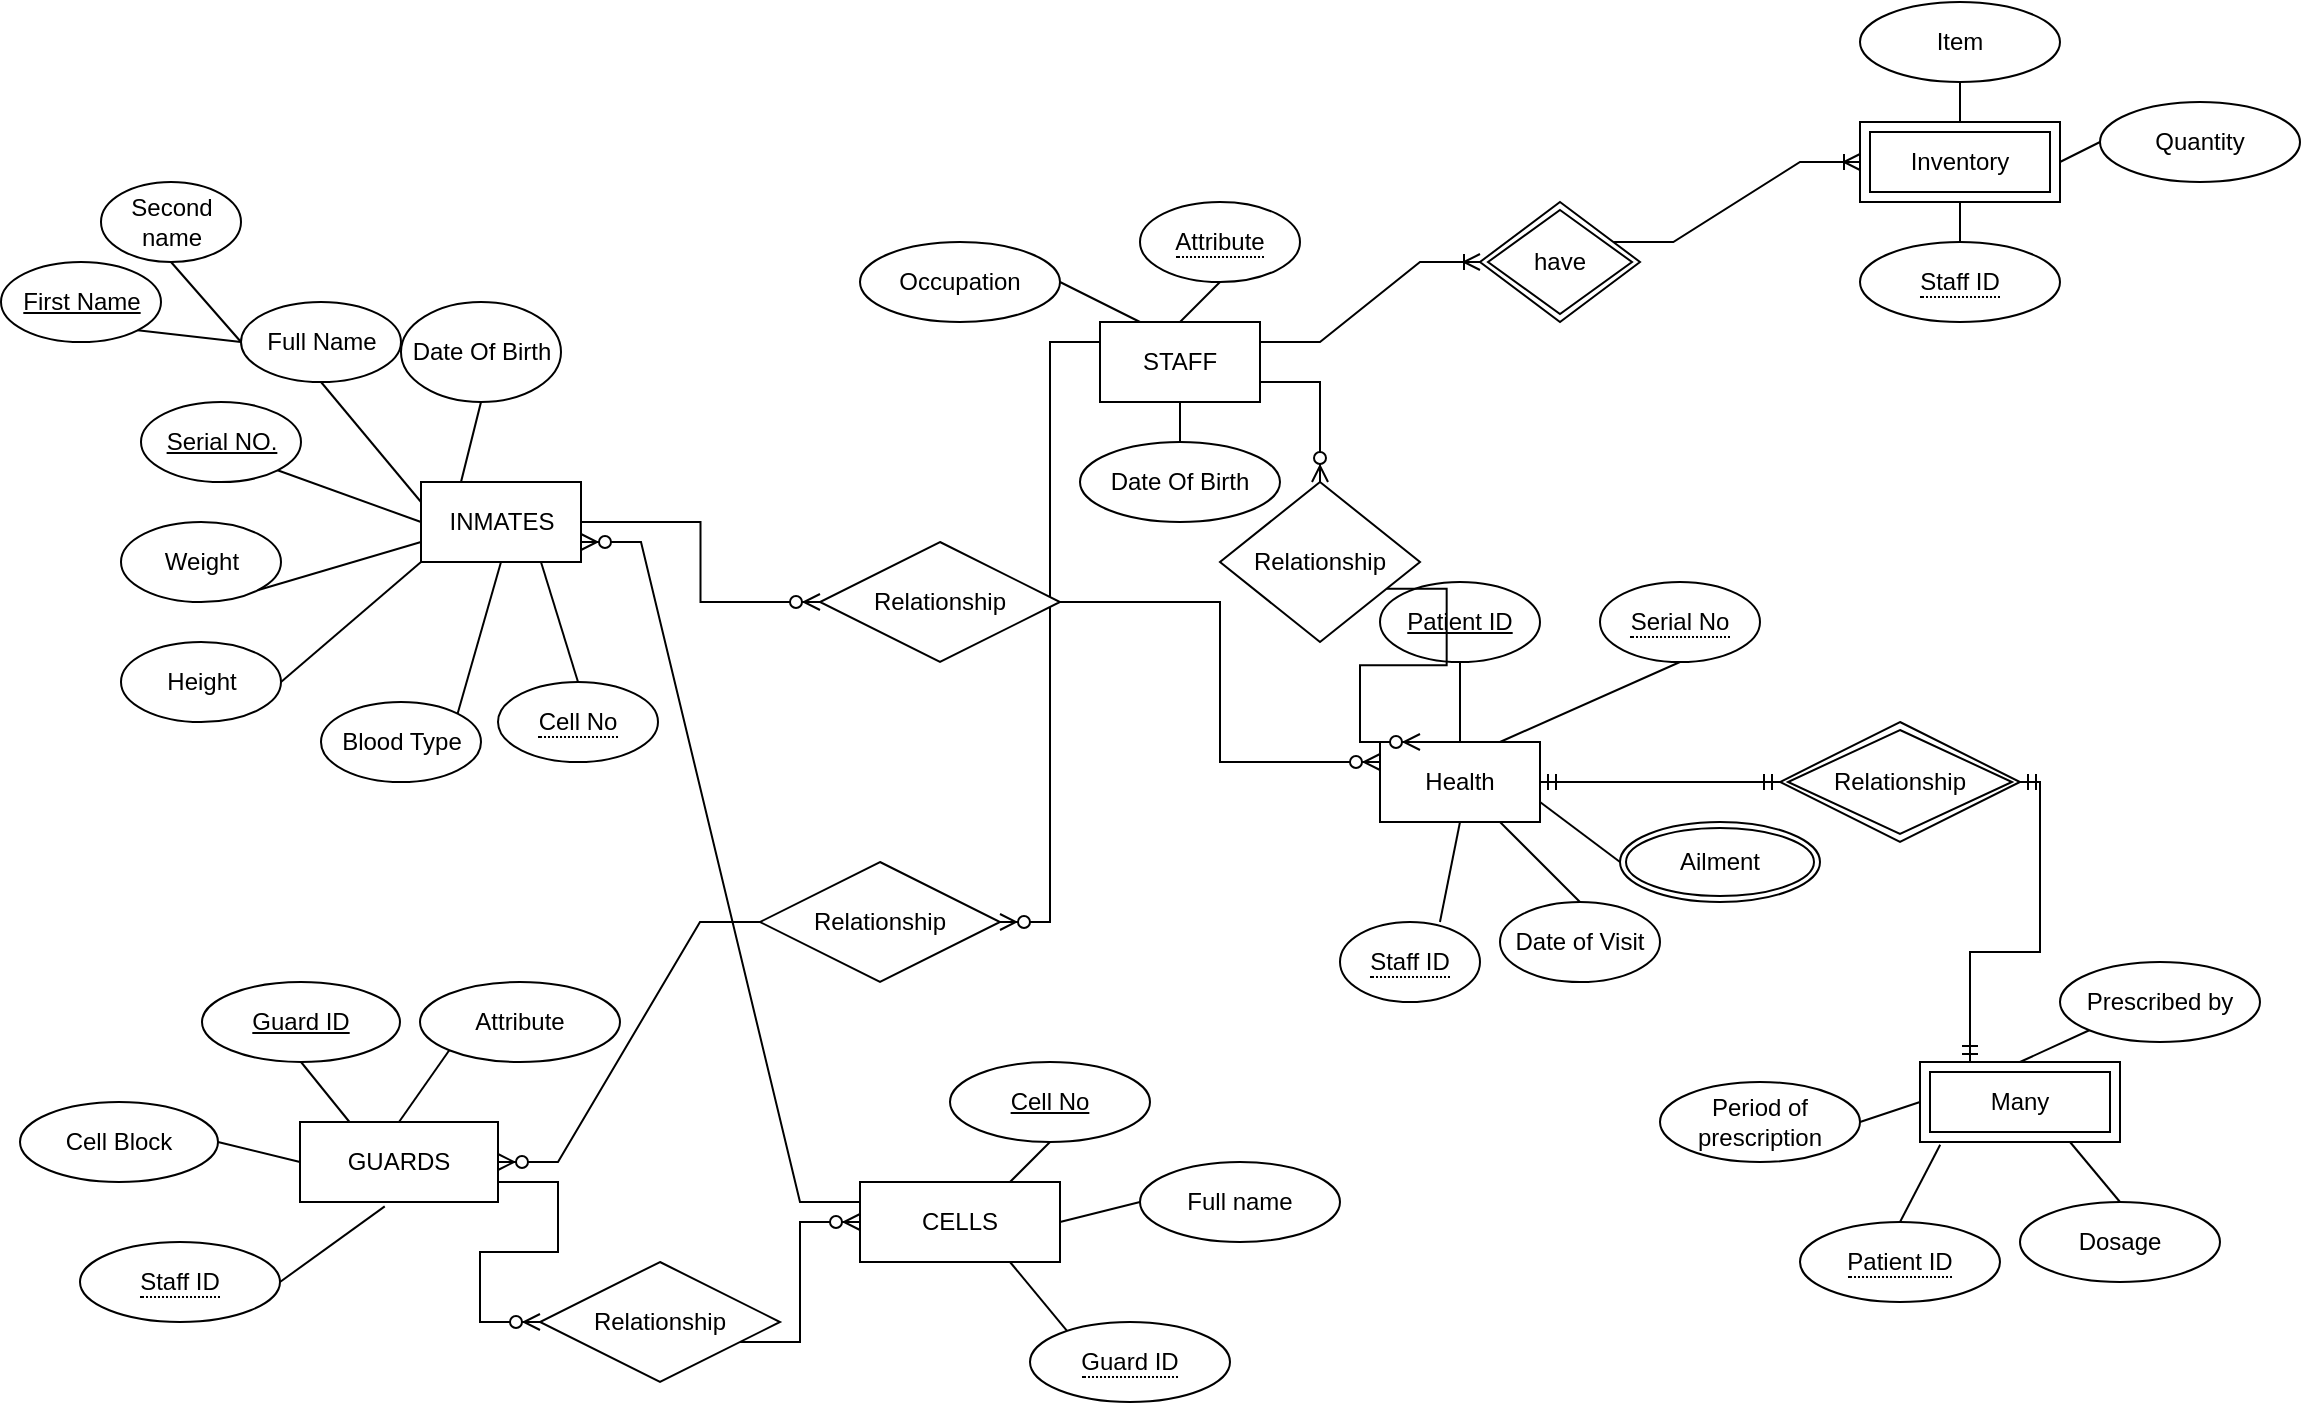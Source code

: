 <mxfile version="24.7.17">
  <diagram name="Page-1" id="HckL7VBHgkXPggD20OZW">
    <mxGraphModel dx="2350" dy="1913" grid="1" gridSize="10" guides="1" tooltips="1" connect="1" arrows="1" fold="1" page="1" pageScale="1" pageWidth="850" pageHeight="1100" math="0" shadow="0">
      <root>
        <mxCell id="0" />
        <mxCell id="1" parent="0" />
        <mxCell id="Y3uAMjKzVA9Vt2U7fmpA-17" value="INMATES" style="whiteSpace=wrap;html=1;align=center;" vertex="1" parent="1">
          <mxGeometry x="160.5" y="120" width="80" height="40" as="geometry" />
        </mxCell>
        <mxCell id="Y3uAMjKzVA9Vt2U7fmpA-18" value="STAFF" style="whiteSpace=wrap;html=1;align=center;" vertex="1" parent="1">
          <mxGeometry x="500" y="40" width="80" height="40" as="geometry" />
        </mxCell>
        <mxCell id="Y3uAMjKzVA9Vt2U7fmpA-20" value="Serial NO." style="ellipse;whiteSpace=wrap;html=1;align=center;fontStyle=4;" vertex="1" parent="1">
          <mxGeometry x="20.5" y="80" width="80" height="40" as="geometry" />
        </mxCell>
        <mxCell id="Y3uAMjKzVA9Vt2U7fmpA-29" value="Weight&lt;span style=&quot;color: rgba(0, 0, 0, 0); font-family: monospace; font-size: 0px; text-align: start; text-wrap: nowrap;&quot;&gt;%3CmxGraphModel%3E%3Croot%3E%3CmxCell%20id%3D%220%22%2F%3E%3CmxCell%20id%3D%221%22%20parent%3D%220%22%2F%3E%3CmxCell%20id%3D%222%22%20value%3D%22Attribute%22%20style%3D%22ellipse%3BwhiteSpace%3Dwrap%3Bhtml%3D1%3Balign%3Dcenter%3B%22%20vertex%3D%221%22%20parent%3D%221%22%3E%3CmxGeometry%20x%3D%2230%22%20y%3D%22310%22%20width%3D%22100%22%20height%3D%2240%22%20as%3D%22geometry%22%2F%3E%3C%2FmxCell%3E%3C%2Froot%3E%3C%2FmxGraphModel%3E&lt;/span&gt;" style="ellipse;whiteSpace=wrap;html=1;align=center;" vertex="1" parent="1">
          <mxGeometry x="10.5" y="140" width="80" height="40" as="geometry" />
        </mxCell>
        <mxCell id="Y3uAMjKzVA9Vt2U7fmpA-30" value="Blood Type" style="ellipse;whiteSpace=wrap;html=1;align=center;" vertex="1" parent="1">
          <mxGeometry x="110.5" y="230" width="80" height="40" as="geometry" />
        </mxCell>
        <mxCell id="Y3uAMjKzVA9Vt2U7fmpA-31" value="Full Name" style="ellipse;whiteSpace=wrap;html=1;align=center;" vertex="1" parent="1">
          <mxGeometry x="70.5" y="30" width="80" height="40" as="geometry" />
        </mxCell>
        <mxCell id="Y3uAMjKzVA9Vt2U7fmpA-32" value="Date Of Birth" style="ellipse;whiteSpace=wrap;html=1;align=center;" vertex="1" parent="1">
          <mxGeometry x="150.5" y="30" width="80" height="50" as="geometry" />
        </mxCell>
        <mxCell id="Y3uAMjKzVA9Vt2U7fmpA-33" value="&lt;div&gt;Height&lt;/div&gt;" style="ellipse;whiteSpace=wrap;html=1;align=center;" vertex="1" parent="1">
          <mxGeometry x="10.5" y="200" width="80" height="40" as="geometry" />
        </mxCell>
        <mxCell id="Y3uAMjKzVA9Vt2U7fmpA-43" value="First Name&lt;span style=&quot;color: rgba(0, 0, 0, 0); font-family: monospace; font-size: 0px; text-align: start; text-wrap: nowrap;&quot;&gt;%3CmxGraphModel%3E%3Croot%3E%3CmxCell%20id%3D%220%22%2F%3E%3CmxCell%20id%3D%221%22%20parent%3D%220%22%2F%3E%3CmxCell%20id%3D%222%22%20value%3D%22Attribute%22%20style%3D%22ellipse%3BwhiteSpace%3Dwrap%3Bhtml%3D1%3Balign%3Dcenter%3B%22%20vertex%3D%221%22%20parent%3D%221%22%3E%3CmxGeometry%20x%3D%2230%22%20y%3D%22310%22%20width%3D%22100%22%20height%3D%2240%22%20as%3D%22geometry%22%2F%3E%3C%2FmxCell%3E%3C%2Froot%3E%3C%2FmxGraphModel%3E&lt;/span&gt;" style="ellipse;whiteSpace=wrap;html=1;align=center;fontStyle=4;" vertex="1" parent="1">
          <mxGeometry x="-49.5" y="10" width="80" height="40" as="geometry" />
        </mxCell>
        <mxCell id="Y3uAMjKzVA9Vt2U7fmpA-44" value="Second name" style="ellipse;whiteSpace=wrap;html=1;align=center;" vertex="1" parent="1">
          <mxGeometry x="0.5" y="-30" width="70" height="40" as="geometry" />
        </mxCell>
        <mxCell id="Y3uAMjKzVA9Vt2U7fmpA-53" value="&lt;span style=&quot;border-bottom: 1px dotted&quot;&gt;Cell No&lt;/span&gt;" style="ellipse;whiteSpace=wrap;html=1;align=center;" vertex="1" parent="1">
          <mxGeometry x="199" y="220" width="80" height="40" as="geometry" />
        </mxCell>
        <mxCell id="Y3uAMjKzVA9Vt2U7fmpA-60" value="Health" style="whiteSpace=wrap;html=1;align=center;" vertex="1" parent="1">
          <mxGeometry x="640" y="250" width="80" height="40" as="geometry" />
        </mxCell>
        <mxCell id="Y3uAMjKzVA9Vt2U7fmpA-62" value="&lt;span style=&quot;border-bottom: 1px dotted&quot;&gt;Attribute&lt;/span&gt;" style="ellipse;whiteSpace=wrap;html=1;align=center;" vertex="1" parent="1">
          <mxGeometry x="520" y="-20" width="80" height="40" as="geometry" />
        </mxCell>
        <mxCell id="Y3uAMjKzVA9Vt2U7fmpA-63" value="Patient ID" style="ellipse;whiteSpace=wrap;html=1;align=center;fontStyle=4;" vertex="1" parent="1">
          <mxGeometry x="640" y="170" width="80" height="40" as="geometry" />
        </mxCell>
        <mxCell id="Y3uAMjKzVA9Vt2U7fmpA-65" value="Date of Visit" style="ellipse;whiteSpace=wrap;html=1;align=center;" vertex="1" parent="1">
          <mxGeometry x="700" y="330" width="80" height="40" as="geometry" />
        </mxCell>
        <mxCell id="Y3uAMjKzVA9Vt2U7fmpA-66" value="&lt;span style=&quot;border-bottom: 1px dotted&quot;&gt;Staff ID&lt;/span&gt;" style="ellipse;whiteSpace=wrap;html=1;align=center;" vertex="1" parent="1">
          <mxGeometry x="620" y="340" width="70" height="40" as="geometry" />
        </mxCell>
        <mxCell id="Y3uAMjKzVA9Vt2U7fmpA-74" value="" style="endArrow=none;html=1;rounded=0;entryX=0.5;entryY=1;entryDx=0;entryDy=0;exitX=0.5;exitY=0;exitDx=0;exitDy=0;" edge="1" parent="1" source="Y3uAMjKzVA9Vt2U7fmpA-18" target="Y3uAMjKzVA9Vt2U7fmpA-62">
          <mxGeometry relative="1" as="geometry">
            <mxPoint x="360" y="30" as="sourcePoint" />
            <mxPoint x="520" y="30" as="targetPoint" />
          </mxGeometry>
        </mxCell>
        <mxCell id="Y3uAMjKzVA9Vt2U7fmpA-77" value="" style="endArrow=none;html=1;rounded=0;entryX=0.5;entryY=1;entryDx=0;entryDy=0;exitX=0.75;exitY=0;exitDx=0;exitDy=0;" edge="1" parent="1" source="Y3uAMjKzVA9Vt2U7fmpA-60" target="Y3uAMjKzVA9Vt2U7fmpA-61">
          <mxGeometry relative="1" as="geometry">
            <mxPoint x="700" y="40" as="sourcePoint" />
            <mxPoint x="720" y="20" as="targetPoint" />
          </mxGeometry>
        </mxCell>
        <mxCell id="Y3uAMjKzVA9Vt2U7fmpA-78" value="" style="endArrow=none;html=1;rounded=0;exitX=0.714;exitY=0;exitDx=0;exitDy=0;exitPerimeter=0;entryX=0.5;entryY=1;entryDx=0;entryDy=0;" edge="1" parent="1" source="Y3uAMjKzVA9Vt2U7fmpA-66" target="Y3uAMjKzVA9Vt2U7fmpA-60">
          <mxGeometry relative="1" as="geometry">
            <mxPoint x="710" y="50" as="sourcePoint" />
            <mxPoint x="680" y="300" as="targetPoint" />
          </mxGeometry>
        </mxCell>
        <mxCell id="Y3uAMjKzVA9Vt2U7fmpA-80" value="" style="endArrow=none;html=1;rounded=0;entryX=0.75;entryY=1;entryDx=0;entryDy=0;exitX=0.5;exitY=0;exitDx=0;exitDy=0;" edge="1" parent="1" source="Y3uAMjKzVA9Vt2U7fmpA-65" target="Y3uAMjKzVA9Vt2U7fmpA-60">
          <mxGeometry relative="1" as="geometry">
            <mxPoint x="680" y="350" as="sourcePoint" />
            <mxPoint x="690" y="300" as="targetPoint" />
          </mxGeometry>
        </mxCell>
        <mxCell id="Y3uAMjKzVA9Vt2U7fmpA-81" value="" style="endArrow=none;html=1;rounded=0;entryX=1;entryY=0.75;entryDx=0;entryDy=0;exitX=0;exitY=0.5;exitDx=0;exitDy=0;" edge="1" parent="1" source="Y3uAMjKzVA9Vt2U7fmpA-95" target="Y3uAMjKzVA9Vt2U7fmpA-60">
          <mxGeometry relative="1" as="geometry">
            <mxPoint x="760" y="290" as="sourcePoint" />
            <mxPoint x="710" y="300" as="targetPoint" />
          </mxGeometry>
        </mxCell>
        <mxCell id="Y3uAMjKzVA9Vt2U7fmpA-82" value="" style="endArrow=none;html=1;rounded=0;entryX=0.5;entryY=0;entryDx=0;entryDy=0;exitX=0.5;exitY=1;exitDx=0;exitDy=0;" edge="1" parent="1" source="Y3uAMjKzVA9Vt2U7fmpA-63" target="Y3uAMjKzVA9Vt2U7fmpA-60">
          <mxGeometry relative="1" as="geometry">
            <mxPoint x="760" y="350" as="sourcePoint" />
            <mxPoint x="720" y="310" as="targetPoint" />
          </mxGeometry>
        </mxCell>
        <mxCell id="Y3uAMjKzVA9Vt2U7fmpA-83" value="" style="endArrow=none;html=1;rounded=0;entryX=0.5;entryY=0;entryDx=0;entryDy=0;exitX=0.75;exitY=1;exitDx=0;exitDy=0;" edge="1" parent="1" source="Y3uAMjKzVA9Vt2U7fmpA-17" target="Y3uAMjKzVA9Vt2U7fmpA-53">
          <mxGeometry relative="1" as="geometry">
            <mxPoint x="630.5" y="300" as="sourcePoint" />
            <mxPoint x="250.5" y="230" as="targetPoint" />
          </mxGeometry>
        </mxCell>
        <mxCell id="Y3uAMjKzVA9Vt2U7fmpA-84" value="" style="endArrow=none;html=1;rounded=0;entryX=1;entryY=0;entryDx=0;entryDy=0;exitX=0.5;exitY=1;exitDx=0;exitDy=0;" edge="1" parent="1" source="Y3uAMjKzVA9Vt2U7fmpA-17" target="Y3uAMjKzVA9Vt2U7fmpA-30">
          <mxGeometry relative="1" as="geometry">
            <mxPoint x="230.5" y="170" as="sourcePoint" />
            <mxPoint x="260.5" y="240" as="targetPoint" />
          </mxGeometry>
        </mxCell>
        <mxCell id="Y3uAMjKzVA9Vt2U7fmpA-85" value="" style="endArrow=none;html=1;rounded=0;entryX=1;entryY=0.5;entryDx=0;entryDy=0;exitX=0;exitY=1;exitDx=0;exitDy=0;" edge="1" parent="1" source="Y3uAMjKzVA9Vt2U7fmpA-17" target="Y3uAMjKzVA9Vt2U7fmpA-33">
          <mxGeometry relative="1" as="geometry">
            <mxPoint x="210.5" y="170" as="sourcePoint" />
            <mxPoint x="188.5" y="246" as="targetPoint" />
          </mxGeometry>
        </mxCell>
        <mxCell id="Y3uAMjKzVA9Vt2U7fmpA-86" value="" style="endArrow=none;html=1;rounded=0;entryX=1;entryY=1;entryDx=0;entryDy=0;exitX=0;exitY=0.75;exitDx=0;exitDy=0;" edge="1" parent="1" source="Y3uAMjKzVA9Vt2U7fmpA-17" target="Y3uAMjKzVA9Vt2U7fmpA-29">
          <mxGeometry relative="1" as="geometry">
            <mxPoint x="170.5" y="170" as="sourcePoint" />
            <mxPoint x="100.5" y="230" as="targetPoint" />
          </mxGeometry>
        </mxCell>
        <mxCell id="Y3uAMjKzVA9Vt2U7fmpA-87" value="" style="endArrow=none;html=1;rounded=0;entryX=1;entryY=1;entryDx=0;entryDy=0;exitX=0;exitY=0.5;exitDx=0;exitDy=0;" edge="1" parent="1" source="Y3uAMjKzVA9Vt2U7fmpA-17" target="Y3uAMjKzVA9Vt2U7fmpA-20">
          <mxGeometry relative="1" as="geometry">
            <mxPoint x="180.5" y="180" as="sourcePoint" />
            <mxPoint x="110.5" y="240" as="targetPoint" />
          </mxGeometry>
        </mxCell>
        <mxCell id="Y3uAMjKzVA9Vt2U7fmpA-88" value="" style="endArrow=none;html=1;rounded=0;exitX=0;exitY=0.25;exitDx=0;exitDy=0;entryX=0.5;entryY=1;entryDx=0;entryDy=0;" edge="1" parent="1" source="Y3uAMjKzVA9Vt2U7fmpA-17" target="Y3uAMjKzVA9Vt2U7fmpA-31">
          <mxGeometry relative="1" as="geometry">
            <mxPoint x="170.5" y="150" as="sourcePoint" />
            <mxPoint x="98.5" y="124" as="targetPoint" />
          </mxGeometry>
        </mxCell>
        <mxCell id="Y3uAMjKzVA9Vt2U7fmpA-89" value="" style="endArrow=none;html=1;rounded=0;exitX=0.25;exitY=0;exitDx=0;exitDy=0;entryX=0.5;entryY=1;entryDx=0;entryDy=0;" edge="1" parent="1" source="Y3uAMjKzVA9Vt2U7fmpA-17" target="Y3uAMjKzVA9Vt2U7fmpA-32">
          <mxGeometry relative="1" as="geometry">
            <mxPoint x="170.5" y="140" as="sourcePoint" />
            <mxPoint x="120.5" y="80" as="targetPoint" />
          </mxGeometry>
        </mxCell>
        <mxCell id="Y3uAMjKzVA9Vt2U7fmpA-90" value="" style="endArrow=none;html=1;rounded=0;exitX=0;exitY=0.5;exitDx=0;exitDy=0;entryX=0.5;entryY=1;entryDx=0;entryDy=0;" edge="1" parent="1" source="Y3uAMjKzVA9Vt2U7fmpA-31" target="Y3uAMjKzVA9Vt2U7fmpA-44">
          <mxGeometry relative="1" as="geometry">
            <mxPoint x="190.5" y="130" as="sourcePoint" />
            <mxPoint x="192.5" y="83" as="targetPoint" />
          </mxGeometry>
        </mxCell>
        <mxCell id="Y3uAMjKzVA9Vt2U7fmpA-91" value="" style="endArrow=none;html=1;rounded=0;entryX=1;entryY=1;entryDx=0;entryDy=0;" edge="1" parent="1" target="Y3uAMjKzVA9Vt2U7fmpA-43">
          <mxGeometry relative="1" as="geometry">
            <mxPoint x="70.5" y="50" as="sourcePoint" />
            <mxPoint x="202.5" y="93" as="targetPoint" />
          </mxGeometry>
        </mxCell>
        <mxCell id="Y3uAMjKzVA9Vt2U7fmpA-95" value="Ailment" style="ellipse;shape=doubleEllipse;margin=3;whiteSpace=wrap;html=1;align=center;" vertex="1" parent="1">
          <mxGeometry x="760" y="290" width="100" height="40" as="geometry" />
        </mxCell>
        <mxCell id="Y3uAMjKzVA9Vt2U7fmpA-96" value="" style="fontSize=12;html=1;endArrow=ERzeroToMany;endFill=1;rounded=0;exitX=1;exitY=0.5;exitDx=0;exitDy=0;entryX=0;entryY=0.25;entryDx=0;entryDy=0;edgeStyle=orthogonalEdgeStyle;" edge="1" parent="1" source="Y3uAMjKzVA9Vt2U7fmpA-153" target="Y3uAMjKzVA9Vt2U7fmpA-60">
          <mxGeometry width="100" height="100" relative="1" as="geometry">
            <mxPoint x="400" y="380" as="sourcePoint" />
            <mxPoint x="500" y="280" as="targetPoint" />
          </mxGeometry>
        </mxCell>
        <mxCell id="Y3uAMjKzVA9Vt2U7fmpA-61" value="&lt;span style=&quot;border-bottom: 1px dotted&quot;&gt;Serial No&lt;/span&gt;" style="ellipse;whiteSpace=wrap;html=1;align=center;" vertex="1" parent="1">
          <mxGeometry x="750" y="170" width="80" height="40" as="geometry" />
        </mxCell>
        <mxCell id="Y3uAMjKzVA9Vt2U7fmpA-101" value="" style="edgeStyle=entityRelationEdgeStyle;fontSize=12;html=1;endArrow=ERzeroToMany;endFill=1;rounded=0;exitX=1;exitY=0.75;exitDx=0;exitDy=0;entryX=0.25;entryY=0;entryDx=0;entryDy=0;" edge="1" parent="1" source="Y3uAMjKzVA9Vt2U7fmpA-159" target="Y3uAMjKzVA9Vt2U7fmpA-60">
          <mxGeometry width="100" height="100" relative="1" as="geometry">
            <mxPoint x="890" y="210" as="sourcePoint" />
            <mxPoint x="830" y="30" as="targetPoint" />
          </mxGeometry>
        </mxCell>
        <mxCell id="Y3uAMjKzVA9Vt2U7fmpA-103" value="Date Of Birth" style="ellipse;whiteSpace=wrap;html=1;align=center;" vertex="1" parent="1">
          <mxGeometry x="490" y="100" width="100" height="40" as="geometry" />
        </mxCell>
        <mxCell id="Y3uAMjKzVA9Vt2U7fmpA-104" value="" style="endArrow=none;html=1;rounded=0;exitX=0.5;exitY=0;exitDx=0;exitDy=0;entryX=0.5;entryY=1;entryDx=0;entryDy=0;" edge="1" parent="1" source="Y3uAMjKzVA9Vt2U7fmpA-103" target="Y3uAMjKzVA9Vt2U7fmpA-18">
          <mxGeometry relative="1" as="geometry">
            <mxPoint x="210" y="230" as="sourcePoint" />
            <mxPoint x="212" y="183" as="targetPoint" />
          </mxGeometry>
        </mxCell>
        <mxCell id="Y3uAMjKzVA9Vt2U7fmpA-105" value="Occupation" style="ellipse;whiteSpace=wrap;html=1;align=center;" vertex="1" parent="1">
          <mxGeometry x="380" width="100" height="40" as="geometry" />
        </mxCell>
        <mxCell id="Y3uAMjKzVA9Vt2U7fmpA-106" value="" style="endArrow=none;html=1;rounded=0;exitX=0.25;exitY=0;exitDx=0;exitDy=0;entryX=1;entryY=0.5;entryDx=0;entryDy=0;" edge="1" parent="1" source="Y3uAMjKzVA9Vt2U7fmpA-18" target="Y3uAMjKzVA9Vt2U7fmpA-105">
          <mxGeometry relative="1" as="geometry">
            <mxPoint x="220" y="240" as="sourcePoint" />
            <mxPoint x="222" y="193" as="targetPoint" />
          </mxGeometry>
        </mxCell>
        <mxCell id="Y3uAMjKzVA9Vt2U7fmpA-113" value="GUARDS" style="whiteSpace=wrap;html=1;align=center;" vertex="1" parent="1">
          <mxGeometry x="100" y="440" width="99" height="40" as="geometry" />
        </mxCell>
        <mxCell id="Y3uAMjKzVA9Vt2U7fmpA-114" value="Cell Block" style="ellipse;whiteSpace=wrap;html=1;align=center;" vertex="1" parent="1">
          <mxGeometry x="-40" y="430" width="99" height="40" as="geometry" />
        </mxCell>
        <mxCell id="Y3uAMjKzVA9Vt2U7fmpA-115" value="Guard ID" style="ellipse;whiteSpace=wrap;html=1;align=center;fontStyle=4;" vertex="1" parent="1">
          <mxGeometry x="51" y="370" width="99" height="40" as="geometry" />
        </mxCell>
        <mxCell id="Y3uAMjKzVA9Vt2U7fmpA-116" value="&lt;span style=&quot;border-bottom: 1px dotted&quot;&gt;Staff ID&lt;/span&gt;" style="ellipse;whiteSpace=wrap;html=1;align=center;" vertex="1" parent="1">
          <mxGeometry x="-10" y="500" width="100" height="40" as="geometry" />
        </mxCell>
        <mxCell id="Y3uAMjKzVA9Vt2U7fmpA-117" value="Attribute" style="ellipse;whiteSpace=wrap;html=1;align=center;" vertex="1" parent="1">
          <mxGeometry x="160" y="370" width="100" height="40" as="geometry" />
        </mxCell>
        <mxCell id="Y3uAMjKzVA9Vt2U7fmpA-118" value="" style="edgeStyle=entityRelationEdgeStyle;fontSize=12;html=1;endArrow=ERzeroToMany;endFill=1;rounded=0;entryX=1;entryY=0.5;entryDx=0;entryDy=0;exitX=0;exitY=0.5;exitDx=0;exitDy=0;" edge="1" parent="1" source="Y3uAMjKzVA9Vt2U7fmpA-151" target="Y3uAMjKzVA9Vt2U7fmpA-113">
          <mxGeometry width="100" height="100" relative="1" as="geometry">
            <mxPoint x="220" y="400" as="sourcePoint" />
            <mxPoint x="320" y="300" as="targetPoint" />
          </mxGeometry>
        </mxCell>
        <mxCell id="Y3uAMjKzVA9Vt2U7fmpA-122" value="" style="endArrow=none;html=1;rounded=0;exitX=1;exitY=0.5;exitDx=0;exitDy=0;entryX=0.428;entryY=1.055;entryDx=0;entryDy=0;entryPerimeter=0;" edge="1" parent="1" source="Y3uAMjKzVA9Vt2U7fmpA-116" target="Y3uAMjKzVA9Vt2U7fmpA-113">
          <mxGeometry relative="1" as="geometry">
            <mxPoint x="190" y="470" as="sourcePoint" />
            <mxPoint x="350" y="470" as="targetPoint" />
          </mxGeometry>
        </mxCell>
        <mxCell id="Y3uAMjKzVA9Vt2U7fmpA-123" value="" style="endArrow=none;html=1;rounded=0;exitX=0;exitY=0.5;exitDx=0;exitDy=0;entryX=1;entryY=0.5;entryDx=0;entryDy=0;" edge="1" parent="1" source="Y3uAMjKzVA9Vt2U7fmpA-113" target="Y3uAMjKzVA9Vt2U7fmpA-114">
          <mxGeometry relative="1" as="geometry">
            <mxPoint x="100" y="530" as="sourcePoint" />
            <mxPoint x="152" y="492" as="targetPoint" />
          </mxGeometry>
        </mxCell>
        <mxCell id="Y3uAMjKzVA9Vt2U7fmpA-124" value="" style="endArrow=none;html=1;rounded=0;exitX=0.25;exitY=0;exitDx=0;exitDy=0;entryX=0.5;entryY=1;entryDx=0;entryDy=0;" edge="1" parent="1" source="Y3uAMjKzVA9Vt2U7fmpA-113" target="Y3uAMjKzVA9Vt2U7fmpA-115">
          <mxGeometry relative="1" as="geometry">
            <mxPoint x="110" y="470" as="sourcePoint" />
            <mxPoint x="69" y="460" as="targetPoint" />
          </mxGeometry>
        </mxCell>
        <mxCell id="Y3uAMjKzVA9Vt2U7fmpA-125" value="" style="endArrow=none;html=1;rounded=0;exitX=0.5;exitY=0;exitDx=0;exitDy=0;entryX=0;entryY=1;entryDx=0;entryDy=0;" edge="1" parent="1" source="Y3uAMjKzVA9Vt2U7fmpA-113" target="Y3uAMjKzVA9Vt2U7fmpA-117">
          <mxGeometry relative="1" as="geometry">
            <mxPoint x="135" y="450" as="sourcePoint" />
            <mxPoint x="111" y="420" as="targetPoint" />
          </mxGeometry>
        </mxCell>
        <mxCell id="Y3uAMjKzVA9Vt2U7fmpA-126" value="CELLS" style="whiteSpace=wrap;html=1;align=center;" vertex="1" parent="1">
          <mxGeometry x="380" y="470" width="100" height="40" as="geometry" />
        </mxCell>
        <mxCell id="Y3uAMjKzVA9Vt2U7fmpA-127" value="Cell No" style="ellipse;whiteSpace=wrap;html=1;align=center;fontStyle=4;" vertex="1" parent="1">
          <mxGeometry x="425" y="410" width="100" height="40" as="geometry" />
        </mxCell>
        <mxCell id="Y3uAMjKzVA9Vt2U7fmpA-129" value="Full name" style="ellipse;whiteSpace=wrap;html=1;align=center;" vertex="1" parent="1">
          <mxGeometry x="520" y="460" width="100" height="40" as="geometry" />
        </mxCell>
        <mxCell id="Y3uAMjKzVA9Vt2U7fmpA-132" value="" style="endArrow=none;html=1;rounded=0;exitX=0.75;exitY=0;exitDx=0;exitDy=0;entryX=0.5;entryY=1;entryDx=0;entryDy=0;" edge="1" parent="1" source="Y3uAMjKzVA9Vt2U7fmpA-126" target="Y3uAMjKzVA9Vt2U7fmpA-127">
          <mxGeometry relative="1" as="geometry">
            <mxPoint x="145" y="460" as="sourcePoint" />
            <mxPoint x="121" y="430" as="targetPoint" />
          </mxGeometry>
        </mxCell>
        <mxCell id="Y3uAMjKzVA9Vt2U7fmpA-133" value="" style="endArrow=none;html=1;rounded=0;exitX=1;exitY=0.5;exitDx=0;exitDy=0;entryX=0;entryY=0.5;entryDx=0;entryDy=0;" edge="1" parent="1" source="Y3uAMjKzVA9Vt2U7fmpA-126" target="Y3uAMjKzVA9Vt2U7fmpA-129">
          <mxGeometry relative="1" as="geometry">
            <mxPoint x="465" y="480" as="sourcePoint" />
            <mxPoint x="485" y="460" as="targetPoint" />
          </mxGeometry>
        </mxCell>
        <mxCell id="Y3uAMjKzVA9Vt2U7fmpA-134" value="" style="endArrow=none;html=1;rounded=0;exitX=0.75;exitY=1;exitDx=0;exitDy=0;entryX=0;entryY=0;entryDx=0;entryDy=0;" edge="1" parent="1" source="Y3uAMjKzVA9Vt2U7fmpA-126">
          <mxGeometry relative="1" as="geometry">
            <mxPoint x="490" y="500" as="sourcePoint" />
            <mxPoint x="484.645" y="545.858" as="targetPoint" />
          </mxGeometry>
        </mxCell>
        <mxCell id="Y3uAMjKzVA9Vt2U7fmpA-136" value="" style="edgeStyle=entityRelationEdgeStyle;fontSize=12;html=1;endArrow=ERzeroToMany;endFill=1;rounded=0;entryX=1;entryY=0.75;entryDx=0;entryDy=0;exitX=0;exitY=0.25;exitDx=0;exitDy=0;" edge="1" parent="1" source="Y3uAMjKzVA9Vt2U7fmpA-126" target="Y3uAMjKzVA9Vt2U7fmpA-17">
          <mxGeometry width="100" height="100" relative="1" as="geometry">
            <mxPoint x="250" y="430" as="sourcePoint" />
            <mxPoint x="350" y="330" as="targetPoint" />
          </mxGeometry>
        </mxCell>
        <mxCell id="Y3uAMjKzVA9Vt2U7fmpA-137" value="" style="edgeStyle=entityRelationEdgeStyle;fontSize=12;html=1;endArrow=ERzeroToMany;endFill=1;rounded=0;entryX=0;entryY=0.5;entryDx=0;entryDy=0;exitX=1;exitY=0.75;exitDx=0;exitDy=0;" edge="1" parent="1" source="Y3uAMjKzVA9Vt2U7fmpA-155" target="Y3uAMjKzVA9Vt2U7fmpA-126">
          <mxGeometry width="100" height="100" relative="1" as="geometry">
            <mxPoint x="390" y="490" as="sourcePoint" />
            <mxPoint x="250" y="240" as="targetPoint" />
          </mxGeometry>
        </mxCell>
        <mxCell id="Y3uAMjKzVA9Vt2U7fmpA-138" value="&lt;span style=&quot;border-bottom: 1px dotted&quot;&gt;Guard ID&lt;/span&gt;" style="ellipse;whiteSpace=wrap;html=1;align=center;" vertex="1" parent="1">
          <mxGeometry x="465" y="540" width="100" height="40" as="geometry" />
        </mxCell>
        <mxCell id="Y3uAMjKzVA9Vt2U7fmpA-140" value="Many" style="shape=ext;margin=3;double=1;whiteSpace=wrap;html=1;align=center;" vertex="1" parent="1">
          <mxGeometry x="910" y="410" width="100" height="40" as="geometry" />
        </mxCell>
        <mxCell id="Y3uAMjKzVA9Vt2U7fmpA-141" value="Inventory" style="shape=ext;margin=3;double=1;whiteSpace=wrap;html=1;align=center;" vertex="1" parent="1">
          <mxGeometry x="880" y="-60" width="100" height="40" as="geometry" />
        </mxCell>
        <mxCell id="Y3uAMjKzVA9Vt2U7fmpA-152" value="" style="edgeStyle=orthogonalEdgeStyle;fontSize=12;html=1;endArrow=ERzeroToMany;endFill=1;rounded=0;entryX=1;entryY=0.5;entryDx=0;entryDy=0;exitX=0;exitY=0.25;exitDx=0;exitDy=0;" edge="1" parent="1" source="Y3uAMjKzVA9Vt2U7fmpA-18" target="Y3uAMjKzVA9Vt2U7fmpA-151">
          <mxGeometry width="100" height="100" relative="1" as="geometry">
            <mxPoint x="500" y="50" as="sourcePoint" />
            <mxPoint x="199" y="460" as="targetPoint" />
          </mxGeometry>
        </mxCell>
        <mxCell id="Y3uAMjKzVA9Vt2U7fmpA-151" value="Relationship" style="shape=rhombus;perimeter=rhombusPerimeter;whiteSpace=wrap;html=1;align=center;" vertex="1" parent="1">
          <mxGeometry x="330" y="310" width="120" height="60" as="geometry" />
        </mxCell>
        <mxCell id="Y3uAMjKzVA9Vt2U7fmpA-154" value="" style="fontSize=12;html=1;endArrow=ERzeroToMany;endFill=1;rounded=0;exitX=1;exitY=0.5;exitDx=0;exitDy=0;entryX=0;entryY=0.5;entryDx=0;entryDy=0;edgeStyle=orthogonalEdgeStyle;" edge="1" parent="1" source="Y3uAMjKzVA9Vt2U7fmpA-17" target="Y3uAMjKzVA9Vt2U7fmpA-153">
          <mxGeometry width="100" height="100" relative="1" as="geometry">
            <mxPoint x="240" y="220" as="sourcePoint" />
            <mxPoint x="640" y="260" as="targetPoint" />
          </mxGeometry>
        </mxCell>
        <mxCell id="Y3uAMjKzVA9Vt2U7fmpA-153" value="Relationship" style="shape=rhombus;perimeter=rhombusPerimeter;whiteSpace=wrap;html=1;align=center;" vertex="1" parent="1">
          <mxGeometry x="360" y="150" width="120" height="60" as="geometry" />
        </mxCell>
        <mxCell id="Y3uAMjKzVA9Vt2U7fmpA-156" value="" style="edgeStyle=entityRelationEdgeStyle;fontSize=12;html=1;endArrow=ERzeroToMany;endFill=1;rounded=0;entryX=0;entryY=0.5;entryDx=0;entryDy=0;exitX=1;exitY=0.75;exitDx=0;exitDy=0;" edge="1" parent="1" source="Y3uAMjKzVA9Vt2U7fmpA-113" target="Y3uAMjKzVA9Vt2U7fmpA-155">
          <mxGeometry width="100" height="100" relative="1" as="geometry">
            <mxPoint x="199" y="470" as="sourcePoint" />
            <mxPoint x="380" y="490" as="targetPoint" />
          </mxGeometry>
        </mxCell>
        <mxCell id="Y3uAMjKzVA9Vt2U7fmpA-155" value="Relationship" style="shape=rhombus;perimeter=rhombusPerimeter;whiteSpace=wrap;html=1;align=center;" vertex="1" parent="1">
          <mxGeometry x="220" y="510" width="120" height="60" as="geometry" />
        </mxCell>
        <mxCell id="Y3uAMjKzVA9Vt2U7fmpA-160" value="" style="edgeStyle=orthogonalEdgeStyle;fontSize=12;html=1;endArrow=ERzeroToMany;endFill=1;rounded=0;exitX=1;exitY=0.75;exitDx=0;exitDy=0;entryX=0.5;entryY=0;entryDx=0;entryDy=0;" edge="1" parent="1" source="Y3uAMjKzVA9Vt2U7fmpA-18" target="Y3uAMjKzVA9Vt2U7fmpA-159">
          <mxGeometry width="100" height="100" relative="1" as="geometry">
            <mxPoint x="580" y="70" as="sourcePoint" />
            <mxPoint x="660" y="250" as="targetPoint" />
          </mxGeometry>
        </mxCell>
        <mxCell id="Y3uAMjKzVA9Vt2U7fmpA-159" value="Relationship" style="shape=rhombus;perimeter=rhombusPerimeter;whiteSpace=wrap;html=1;align=center;" vertex="1" parent="1">
          <mxGeometry x="560" y="120" width="100" height="80" as="geometry" />
        </mxCell>
        <mxCell id="Y3uAMjKzVA9Vt2U7fmpA-162" value="&lt;span style=&quot;border-bottom: 1px dotted&quot;&gt;Patient ID&lt;/span&gt;" style="ellipse;whiteSpace=wrap;html=1;align=center;" vertex="1" parent="1">
          <mxGeometry x="850" y="490" width="100" height="40" as="geometry" />
        </mxCell>
        <mxCell id="Y3uAMjKzVA9Vt2U7fmpA-166" value="" style="edgeStyle=orthogonalEdgeStyle;fontSize=12;html=1;endArrow=ERmandOne;startArrow=ERmandOne;rounded=0;exitX=1;exitY=0.5;exitDx=0;exitDy=0;entryX=0.25;entryY=0;entryDx=0;entryDy=0;" edge="1" parent="1" source="Y3uAMjKzVA9Vt2U7fmpA-158" target="Y3uAMjKzVA9Vt2U7fmpA-140">
          <mxGeometry width="100" height="100" relative="1" as="geometry">
            <mxPoint x="790" y="350" as="sourcePoint" />
            <mxPoint x="890" y="250" as="targetPoint" />
          </mxGeometry>
        </mxCell>
        <mxCell id="Y3uAMjKzVA9Vt2U7fmpA-168" value="" style="fontSize=12;html=1;endArrow=ERmandOne;startArrow=ERmandOne;rounded=0;exitX=1;exitY=0.5;exitDx=0;exitDy=0;entryX=0;entryY=0.5;entryDx=0;entryDy=0;edgeStyle=orthogonalEdgeStyle;" edge="1" parent="1" source="Y3uAMjKzVA9Vt2U7fmpA-60" target="Y3uAMjKzVA9Vt2U7fmpA-158">
          <mxGeometry width="100" height="100" relative="1" as="geometry">
            <mxPoint x="720" y="270" as="sourcePoint" />
            <mxPoint x="960" y="410" as="targetPoint" />
          </mxGeometry>
        </mxCell>
        <mxCell id="Y3uAMjKzVA9Vt2U7fmpA-158" value="Relationship" style="shape=rhombus;double=1;perimeter=rhombusPerimeter;whiteSpace=wrap;html=1;align=center;" vertex="1" parent="1">
          <mxGeometry x="840" y="240" width="120" height="60" as="geometry" />
        </mxCell>
        <mxCell id="Y3uAMjKzVA9Vt2U7fmpA-170" value="" style="endArrow=none;html=1;rounded=0;exitX=1;exitY=0.5;exitDx=0;exitDy=0;entryX=0;entryY=0.5;entryDx=0;entryDy=0;" edge="1" parent="1" source="Y3uAMjKzVA9Vt2U7fmpA-176" target="Y3uAMjKzVA9Vt2U7fmpA-140">
          <mxGeometry relative="1" as="geometry">
            <mxPoint x="880.0" y="440" as="sourcePoint" />
            <mxPoint x="690" y="300" as="targetPoint" />
          </mxGeometry>
        </mxCell>
        <mxCell id="Y3uAMjKzVA9Vt2U7fmpA-171" value="" style="endArrow=none;html=1;rounded=0;entryX=0.101;entryY=1.035;entryDx=0;entryDy=0;entryPerimeter=0;exitX=0.5;exitY=0;exitDx=0;exitDy=0;" edge="1" parent="1" source="Y3uAMjKzVA9Vt2U7fmpA-162" target="Y3uAMjKzVA9Vt2U7fmpA-140">
          <mxGeometry relative="1" as="geometry">
            <mxPoint x="890" y="450" as="sourcePoint" />
            <mxPoint x="920" y="440" as="targetPoint" />
          </mxGeometry>
        </mxCell>
        <mxCell id="Y3uAMjKzVA9Vt2U7fmpA-172" value="" style="endArrow=none;html=1;rounded=0;exitX=0.5;exitY=0;exitDx=0;exitDy=0;entryX=0.75;entryY=1;entryDx=0;entryDy=0;" edge="1" parent="1" source="Y3uAMjKzVA9Vt2U7fmpA-174" target="Y3uAMjKzVA9Vt2U7fmpA-140">
          <mxGeometry relative="1" as="geometry">
            <mxPoint x="1010" y="490" as="sourcePoint" />
            <mxPoint x="930" y="450" as="targetPoint" />
          </mxGeometry>
        </mxCell>
        <mxCell id="Y3uAMjKzVA9Vt2U7fmpA-173" value="" style="endArrow=none;html=1;rounded=0;exitX=0.5;exitY=0;exitDx=0;exitDy=0;entryX=0;entryY=1;entryDx=0;entryDy=0;" edge="1" parent="1" source="Y3uAMjKzVA9Vt2U7fmpA-140" target="Y3uAMjKzVA9Vt2U7fmpA-177">
          <mxGeometry relative="1" as="geometry">
            <mxPoint x="1020" y="500" as="sourcePoint" />
            <mxPoint x="984.759" y="384.188" as="targetPoint" />
          </mxGeometry>
        </mxCell>
        <mxCell id="Y3uAMjKzVA9Vt2U7fmpA-175" value="" style="endArrow=none;html=1;rounded=0;exitX=0.5;exitY=0;exitDx=0;exitDy=0;entryX=0.75;entryY=1;entryDx=0;entryDy=0;" edge="1" parent="1" target="Y3uAMjKzVA9Vt2U7fmpA-174">
          <mxGeometry relative="1" as="geometry">
            <mxPoint x="1010" y="490" as="sourcePoint" />
            <mxPoint x="985" y="450" as="targetPoint" />
          </mxGeometry>
        </mxCell>
        <mxCell id="Y3uAMjKzVA9Vt2U7fmpA-174" value="Dosage" style="ellipse;whiteSpace=wrap;html=1;align=center;" vertex="1" parent="1">
          <mxGeometry x="960" y="480" width="100" height="40" as="geometry" />
        </mxCell>
        <mxCell id="Y3uAMjKzVA9Vt2U7fmpA-176" value="Period of prescription" style="ellipse;whiteSpace=wrap;html=1;align=center;" vertex="1" parent="1">
          <mxGeometry x="780" y="420" width="100" height="40" as="geometry" />
        </mxCell>
        <mxCell id="Y3uAMjKzVA9Vt2U7fmpA-177" value="Prescribed by" style="ellipse;whiteSpace=wrap;html=1;align=center;" vertex="1" parent="1">
          <mxGeometry x="980" y="360" width="100" height="40" as="geometry" />
        </mxCell>
        <mxCell id="Y3uAMjKzVA9Vt2U7fmpA-178" value="" style="edgeStyle=entityRelationEdgeStyle;fontSize=12;html=1;endArrow=ERoneToMany;rounded=0;entryX=0;entryY=0.5;entryDx=0;entryDy=0;exitX=1;exitY=0.25;exitDx=0;exitDy=0;" edge="1" parent="1" source="Y3uAMjKzVA9Vt2U7fmpA-142" target="Y3uAMjKzVA9Vt2U7fmpA-141">
          <mxGeometry width="100" height="100" relative="1" as="geometry">
            <mxPoint x="800" y="100" as="sourcePoint" />
            <mxPoint x="900" as="targetPoint" />
          </mxGeometry>
        </mxCell>
        <mxCell id="Y3uAMjKzVA9Vt2U7fmpA-179" value="" style="edgeStyle=entityRelationEdgeStyle;fontSize=12;html=1;endArrow=ERoneToMany;rounded=0;entryX=0;entryY=0.5;entryDx=0;entryDy=0;exitX=1;exitY=0.25;exitDx=0;exitDy=0;" edge="1" parent="1" source="Y3uAMjKzVA9Vt2U7fmpA-18" target="Y3uAMjKzVA9Vt2U7fmpA-142">
          <mxGeometry width="100" height="100" relative="1" as="geometry">
            <mxPoint x="580" y="50" as="sourcePoint" />
            <mxPoint x="880" y="-40" as="targetPoint" />
          </mxGeometry>
        </mxCell>
        <mxCell id="Y3uAMjKzVA9Vt2U7fmpA-142" value="have" style="shape=rhombus;double=1;perimeter=rhombusPerimeter;whiteSpace=wrap;html=1;align=center;" vertex="1" parent="1">
          <mxGeometry x="690" y="-20" width="80" height="60" as="geometry" />
        </mxCell>
        <mxCell id="Y3uAMjKzVA9Vt2U7fmpA-180" value="&lt;span style=&quot;border-bottom: 1px dotted&quot;&gt;Staff ID&lt;/span&gt;" style="ellipse;whiteSpace=wrap;html=1;align=center;" vertex="1" parent="1">
          <mxGeometry x="880" width="100" height="40" as="geometry" />
        </mxCell>
        <mxCell id="Y3uAMjKzVA9Vt2U7fmpA-181" value="Item" style="ellipse;whiteSpace=wrap;html=1;align=center;" vertex="1" parent="1">
          <mxGeometry x="880" y="-120" width="100" height="40" as="geometry" />
        </mxCell>
        <mxCell id="Y3uAMjKzVA9Vt2U7fmpA-182" value="Quantity" style="ellipse;whiteSpace=wrap;html=1;align=center;" vertex="1" parent="1">
          <mxGeometry x="1000" y="-70" width="100" height="40" as="geometry" />
        </mxCell>
        <mxCell id="Y3uAMjKzVA9Vt2U7fmpA-183" value="" style="endArrow=none;html=1;rounded=0;entryX=0;entryY=0.5;entryDx=0;entryDy=0;exitX=1;exitY=0.5;exitDx=0;exitDy=0;" edge="1" parent="1" source="Y3uAMjKzVA9Vt2U7fmpA-141" target="Y3uAMjKzVA9Vt2U7fmpA-182">
          <mxGeometry relative="1" as="geometry">
            <mxPoint x="860" y="-70" as="sourcePoint" />
            <mxPoint x="1020" y="-70" as="targetPoint" />
          </mxGeometry>
        </mxCell>
        <mxCell id="Y3uAMjKzVA9Vt2U7fmpA-184" value="" style="endArrow=none;html=1;rounded=0;entryX=0.5;entryY=1;entryDx=0;entryDy=0;exitX=0.5;exitY=0;exitDx=0;exitDy=0;" edge="1" parent="1" source="Y3uAMjKzVA9Vt2U7fmpA-141" target="Y3uAMjKzVA9Vt2U7fmpA-181">
          <mxGeometry relative="1" as="geometry">
            <mxPoint x="990" y="-30" as="sourcePoint" />
            <mxPoint x="1010" y="-40" as="targetPoint" />
          </mxGeometry>
        </mxCell>
        <mxCell id="Y3uAMjKzVA9Vt2U7fmpA-185" value="" style="endArrow=none;html=1;rounded=0;exitX=0.5;exitY=1;exitDx=0;exitDy=0;entryX=0.5;entryY=0;entryDx=0;entryDy=0;" edge="1" parent="1" source="Y3uAMjKzVA9Vt2U7fmpA-141" target="Y3uAMjKzVA9Vt2U7fmpA-180">
          <mxGeometry relative="1" as="geometry">
            <mxPoint x="940" y="-50" as="sourcePoint" />
            <mxPoint x="940" y="-70" as="targetPoint" />
          </mxGeometry>
        </mxCell>
      </root>
    </mxGraphModel>
  </diagram>
</mxfile>
